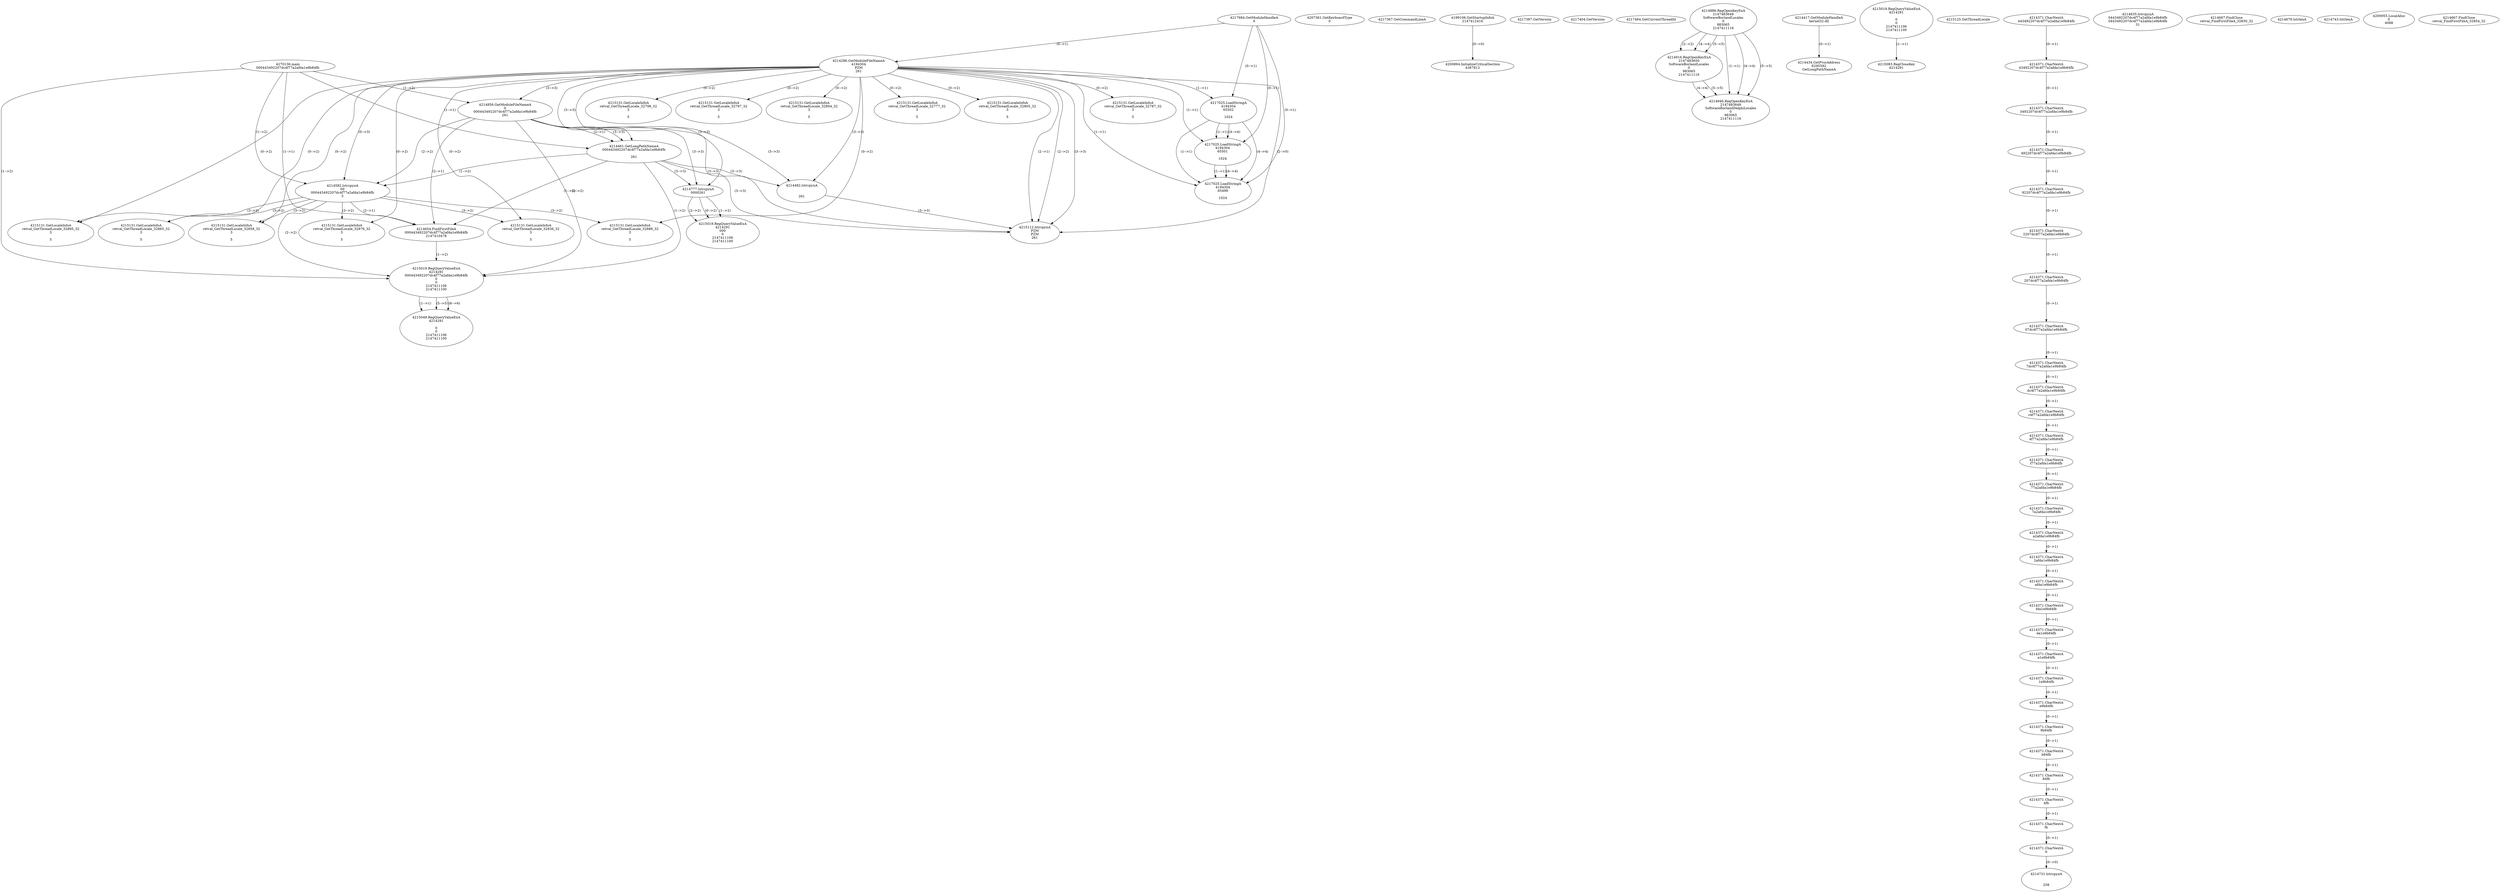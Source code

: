 // Global SCDG with merge call
digraph {
	0 [label="4270136.main
000443492207dc4f77a2afda1e9b84fb"]
	1 [label="4217684.GetModuleHandleA
0"]
	2 [label="4207361.GetKeyboardType
0"]
	3 [label="4217367.GetCommandLineA
"]
	4 [label="4199106.GetStartupInfoA
2147412416"]
	5 [label="4217387.GetVersion
"]
	6 [label="4217404.GetVersion
"]
	7 [label="4217464.GetCurrentThreadId
"]
	8 [label="4214286.GetModuleFileNameA
4194304
PZM
261"]
	1 -> 8 [label="(0-->1)"]
	9 [label="4214856.GetModuleFileNameA
0
000443492207dc4f77a2afda1e9b84fb
261"]
	0 -> 9 [label="(1-->2)"]
	8 -> 9 [label="(3-->3)"]
	10 [label="4214886.RegOpenKeyExA
2147483649
Software\Borland\Locales
0
983065
2147411116"]
	11 [label="4214417.GetModuleHandleA
kernel32.dll"]
	12 [label="4214434.GetProcAddress
6295592
GetLongPathNameA"]
	11 -> 12 [label="(0-->1)"]
	13 [label="4214461.GetLongPathNameA
000443492207dc4f77a2afda1e9b84fb

261"]
	0 -> 13 [label="(1-->1)"]
	9 -> 13 [label="(2-->1)"]
	8 -> 13 [label="(3-->3)"]
	9 -> 13 [label="(3-->3)"]
	14 [label="4214482.lstrcpynA


261"]
	8 -> 14 [label="(3-->3)"]
	9 -> 14 [label="(3-->3)"]
	13 -> 14 [label="(3-->3)"]
	15 [label="4215019.RegQueryValueExA
4214291

0
0
2147411106
2147411100"]
	16 [label="4215083.RegCloseKey
4214291"]
	15 -> 16 [label="(1-->1)"]
	17 [label="4215112.lstrcpynA
PZM
PZM
261"]
	8 -> 17 [label="(2-->1)"]
	8 -> 17 [label="(2-->2)"]
	8 -> 17 [label="(3-->3)"]
	9 -> 17 [label="(3-->3)"]
	13 -> 17 [label="(3-->3)"]
	14 -> 17 [label="(3-->3)"]
	8 -> 17 [label="(2-->0)"]
	18 [label="4215125.GetThreadLocale
"]
	19 [label="4215131.GetLocaleInfoA
retval_GetThreadLocale_32787_32
3

5"]
	8 -> 19 [label="(0-->2)"]
	20 [label="4217025.LoadStringA
4194304
65502

1024"]
	1 -> 20 [label="(0-->1)"]
	8 -> 20 [label="(1-->1)"]
	21 [label="4214916.RegOpenKeyExA
2147483650
Software\Borland\Locales
0
983065
2147411116"]
	10 -> 21 [label="(2-->2)"]
	10 -> 21 [label="(4-->4)"]
	10 -> 21 [label="(5-->5)"]
	22 [label="4214946.RegOpenKeyExA
2147483649
Software\Borland\Delphi\Locales
0
983065
2147411116"]
	10 -> 22 [label="(1-->1)"]
	10 -> 22 [label="(4-->4)"]
	21 -> 22 [label="(4-->4)"]
	10 -> 22 [label="(5-->5)"]
	21 -> 22 [label="(5-->5)"]
	23 [label="4214582.lstrcpynA
00
000443492207dc4f77a2afda1e9b84fb
3"]
	0 -> 23 [label="(1-->2)"]
	9 -> 23 [label="(2-->2)"]
	13 -> 23 [label="(1-->2)"]
	8 -> 23 [label="(0-->3)"]
	24 [label="4214371.CharNextA
443492207dc4f77a2afda1e9b84fb"]
	25 [label="4214371.CharNextA
43492207dc4f77a2afda1e9b84fb"]
	24 -> 25 [label="(0-->1)"]
	26 [label="4214371.CharNextA
3492207dc4f77a2afda1e9b84fb"]
	25 -> 26 [label="(0-->1)"]
	27 [label="4214371.CharNextA
492207dc4f77a2afda1e9b84fb"]
	26 -> 27 [label="(0-->1)"]
	28 [label="4214371.CharNextA
92207dc4f77a2afda1e9b84fb"]
	27 -> 28 [label="(0-->1)"]
	29 [label="4214371.CharNextA
2207dc4f77a2afda1e9b84fb"]
	28 -> 29 [label="(0-->1)"]
	30 [label="4214371.CharNextA
207dc4f77a2afda1e9b84fb"]
	29 -> 30 [label="(0-->1)"]
	31 [label="4214371.CharNextA
07dc4f77a2afda1e9b84fb"]
	30 -> 31 [label="(0-->1)"]
	32 [label="4214371.CharNextA
7dc4f77a2afda1e9b84fb"]
	31 -> 32 [label="(0-->1)"]
	33 [label="4214371.CharNextA
dc4f77a2afda1e9b84fb"]
	32 -> 33 [label="(0-->1)"]
	34 [label="4214371.CharNextA
c4f77a2afda1e9b84fb"]
	33 -> 34 [label="(0-->1)"]
	35 [label="4214371.CharNextA
4f77a2afda1e9b84fb"]
	34 -> 35 [label="(0-->1)"]
	36 [label="4214371.CharNextA
f77a2afda1e9b84fb"]
	35 -> 36 [label="(0-->1)"]
	37 [label="4214371.CharNextA
77a2afda1e9b84fb"]
	36 -> 37 [label="(0-->1)"]
	38 [label="4214371.CharNextA
7a2afda1e9b84fb"]
	37 -> 38 [label="(0-->1)"]
	39 [label="4214371.CharNextA
a2afda1e9b84fb"]
	38 -> 39 [label="(0-->1)"]
	40 [label="4214371.CharNextA
2afda1e9b84fb"]
	39 -> 40 [label="(0-->1)"]
	41 [label="4214371.CharNextA
afda1e9b84fb"]
	40 -> 41 [label="(0-->1)"]
	42 [label="4214371.CharNextA
fda1e9b84fb"]
	41 -> 42 [label="(0-->1)"]
	43 [label="4214371.CharNextA
da1e9b84fb"]
	42 -> 43 [label="(0-->1)"]
	44 [label="4214371.CharNextA
a1e9b84fb"]
	43 -> 44 [label="(0-->1)"]
	45 [label="4214371.CharNextA
1e9b84fb"]
	44 -> 45 [label="(0-->1)"]
	46 [label="4214371.CharNextA
e9b84fb"]
	45 -> 46 [label="(0-->1)"]
	47 [label="4214371.CharNextA
9b84fb"]
	46 -> 47 [label="(0-->1)"]
	48 [label="4214371.CharNextA
b84fb"]
	47 -> 48 [label="(0-->1)"]
	49 [label="4214371.CharNextA
84fb"]
	48 -> 49 [label="(0-->1)"]
	50 [label="4214371.CharNextA
4fb"]
	49 -> 50 [label="(0-->1)"]
	51 [label="4214371.CharNextA
fb"]
	50 -> 51 [label="(0-->1)"]
	52 [label="4214371.CharNextA
b"]
	51 -> 52 [label="(0-->1)"]
	53 [label="4214635.lstrcpynA
0443492207dc4f77a2afda1e9b84fb
0443492207dc4f77a2afda1e9b84fb
31"]
	54 [label="4214654.FindFirstFileA
000443492207dc4f77a2afda1e9b84fb
2147410478"]
	0 -> 54 [label="(1-->1)"]
	9 -> 54 [label="(2-->1)"]
	13 -> 54 [label="(1-->1)"]
	23 -> 54 [label="(2-->1)"]
	55 [label="4215019.RegQueryValueExA
4214291
000443492207dc4f77a2afda1e9b84fb
0
0
2147411106
2147411100"]
	0 -> 55 [label="(1-->2)"]
	9 -> 55 [label="(2-->2)"]
	13 -> 55 [label="(1-->2)"]
	23 -> 55 [label="(2-->2)"]
	54 -> 55 [label="(1-->2)"]
	56 [label="4215049.RegQueryValueExA
4214291

0
0
2147411106
2147411100"]
	55 -> 56 [label="(1-->1)"]
	55 -> 56 [label="(5-->5)"]
	55 -> 56 [label="(6-->6)"]
	57 [label="4215131.GetLocaleInfoA
retval_GetThreadLocale_32895_32
3

5"]
	8 -> 57 [label="(0-->2)"]
	23 -> 57 [label="(3-->2)"]
	58 [label="4214667.FindClose
retval_FindFirstFileA_32830_32"]
	59 [label="4214679.lstrlenA
"]
	60 [label="4214731.lstrcpynA


258"]
	52 -> 60 [label="(0-->0)"]
	61 [label="4214743.lstrlenA
"]
	62 [label="4214777.lstrcpynA
00\
00\
261"]
	8 -> 62 [label="(3-->3)"]
	9 -> 62 [label="(3-->3)"]
	13 -> 62 [label="(3-->3)"]
	63 [label="4215019.RegQueryValueExA
4214291
00\
0
0
2147411106
2147411100"]
	62 -> 63 [label="(1-->2)"]
	62 -> 63 [label="(2-->2)"]
	62 -> 63 [label="(0-->2)"]
	64 [label="4215131.GetLocaleInfoA
retval_GetThreadLocale_32858_32
3

5"]
	8 -> 64 [label="(0-->2)"]
	23 -> 64 [label="(3-->2)"]
	65 [label="4217025.LoadStringA
4194304
65501

1024"]
	1 -> 65 [label="(0-->1)"]
	8 -> 65 [label="(1-->1)"]
	20 -> 65 [label="(1-->1)"]
	20 -> 65 [label="(4-->4)"]
	66 [label="4200894.InitializeCriticalSection
4367812"]
	4 -> 66 [label="(0-->0)"]
	67 [label="4200955.LocalAlloc
0
4088"]
	68 [label="4215131.GetLocaleInfoA
retval_GetThreadLocale_32865_32
3

5"]
	8 -> 68 [label="(0-->2)"]
	23 -> 68 [label="(3-->2)"]
	69 [label="4214667.FindClose
retval_FindFirstFileA_32854_32"]
	70 [label="4215131.GetLocaleInfoA
retval_GetThreadLocale_32876_32
3

5"]
	8 -> 70 [label="(0-->2)"]
	23 -> 70 [label="(3-->2)"]
	71 [label="4217025.LoadStringA
4194304
65499

1024"]
	1 -> 71 [label="(0-->1)"]
	8 -> 71 [label="(1-->1)"]
	20 -> 71 [label="(1-->1)"]
	65 -> 71 [label="(1-->1)"]
	20 -> 71 [label="(4-->4)"]
	65 -> 71 [label="(4-->4)"]
	72 [label="4215131.GetLocaleInfoA
retval_GetThreadLocale_32798_32
3

5"]
	8 -> 72 [label="(0-->2)"]
	73 [label="4215131.GetLocaleInfoA
retval_GetThreadLocale_32797_32
3

5"]
	8 -> 73 [label="(0-->2)"]
	74 [label="4215131.GetLocaleInfoA
retval_GetThreadLocale_32804_32
3

5"]
	8 -> 74 [label="(0-->2)"]
	75 [label="4215131.GetLocaleInfoA
retval_GetThreadLocale_32836_32
3

5"]
	8 -> 75 [label="(0-->2)"]
	23 -> 75 [label="(3-->2)"]
	76 [label="4215131.GetLocaleInfoA
retval_GetThreadLocale_32777_32
3

5"]
	8 -> 76 [label="(0-->2)"]
	77 [label="4215131.GetLocaleInfoA
retval_GetThreadLocale_32805_32
3

5"]
	8 -> 77 [label="(0-->2)"]
	78 [label="4215131.GetLocaleInfoA
retval_GetThreadLocale_32886_32
3

5"]
	8 -> 78 [label="(0-->2)"]
	23 -> 78 [label="(3-->2)"]
}
